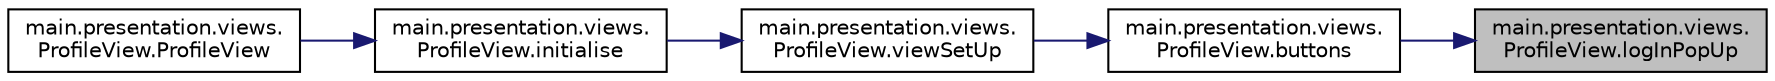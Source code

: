 digraph "main.presentation.views.ProfileView.logInPopUp"
{
 // INTERACTIVE_SVG=YES
 // LATEX_PDF_SIZE
  edge [fontname="Helvetica",fontsize="10",labelfontname="Helvetica",labelfontsize="10"];
  node [fontname="Helvetica",fontsize="10",shape=record];
  rankdir="RL";
  Node1 [label="main.presentation.views.\lProfileView.logInPopUp",height=0.2,width=0.4,color="black", fillcolor="grey75", style="filled", fontcolor="black",tooltip=" "];
  Node1 -> Node2 [dir="back",color="midnightblue",fontsize="10",style="solid",fontname="Helvetica"];
  Node2 [label="main.presentation.views.\lProfileView.buttons",height=0.2,width=0.4,color="black", fillcolor="white", style="filled",URL="$classmain_1_1presentation_1_1views_1_1ProfileView.html#a20b598de2adee0f28ade65e6db995662",tooltip=" "];
  Node2 -> Node3 [dir="back",color="midnightblue",fontsize="10",style="solid",fontname="Helvetica"];
  Node3 [label="main.presentation.views.\lProfileView.viewSetUp",height=0.2,width=0.4,color="black", fillcolor="white", style="filled",URL="$classmain_1_1presentation_1_1views_1_1ProfileView.html#a882c1adcf545ed39961b825c6e40dd09",tooltip=" "];
  Node3 -> Node4 [dir="back",color="midnightblue",fontsize="10",style="solid",fontname="Helvetica"];
  Node4 [label="main.presentation.views.\lProfileView.initialise",height=0.2,width=0.4,color="black", fillcolor="white", style="filled",URL="$classmain_1_1presentation_1_1views_1_1ProfileView.html#a8423903f409ea1b02b0551d5633cf4cc",tooltip=" "];
  Node4 -> Node5 [dir="back",color="midnightblue",fontsize="10",style="solid",fontname="Helvetica"];
  Node5 [label="main.presentation.views.\lProfileView.ProfileView",height=0.2,width=0.4,color="black", fillcolor="white", style="filled",URL="$classmain_1_1presentation_1_1views_1_1ProfileView.html#aba236b098c41d06e3e6da76a85d71177",tooltip=" "];
}
